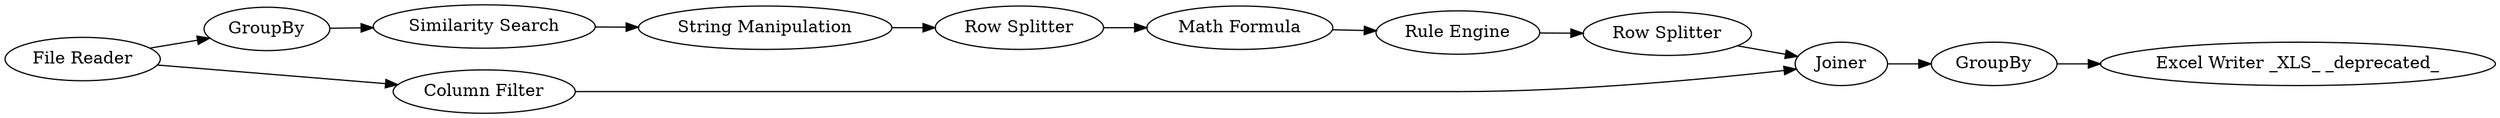 digraph {
	7 -> 8
	11 -> 12
	4 -> 5
	1 -> 2
	8 -> 10
	3 -> 4
	9 -> 10
	5 -> 6
	1 -> 9
	2 -> 3
	6 -> 7
	10 -> 11
	5 [label="Row Splitter"]
	1 [label="File Reader"]
	7 [label="Rule Engine"]
	9 [label="Column Filter"]
	11 [label=GroupBy]
	4 [label="String Manipulation"]
	6 [label="Math Formula"]
	8 [label="Row Splitter"]
	12 [label="Excel Writer _XLS_ _deprecated_"]
	3 [label="Similarity Search"]
	2 [label=GroupBy]
	10 [label=Joiner]
	rankdir=LR
}
